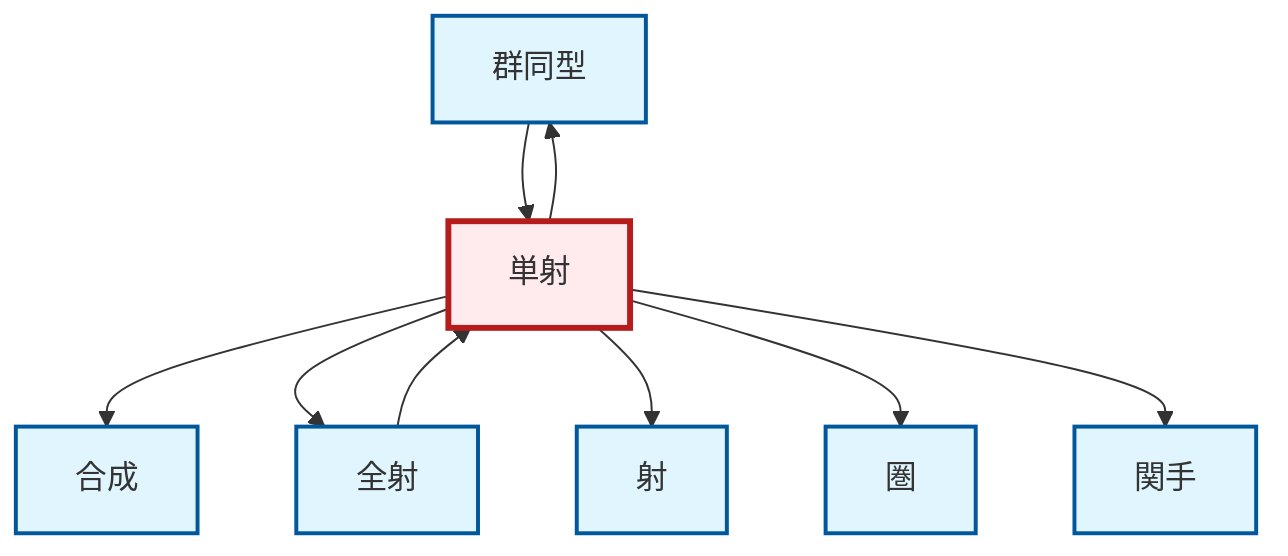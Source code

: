 graph TD
    classDef definition fill:#e1f5fe,stroke:#01579b,stroke-width:2px
    classDef theorem fill:#f3e5f5,stroke:#4a148c,stroke-width:2px
    classDef axiom fill:#fff3e0,stroke:#e65100,stroke-width:2px
    classDef example fill:#e8f5e9,stroke:#1b5e20,stroke-width:2px
    classDef current fill:#ffebee,stroke:#b71c1c,stroke-width:3px
    def-composition["合成"]:::definition
    def-isomorphism["群同型"]:::definition
    def-functor["関手"]:::definition
    def-epimorphism["全射"]:::definition
    def-monomorphism["単射"]:::definition
    def-category["圏"]:::definition
    def-morphism["射"]:::definition
    def-monomorphism --> def-composition
    def-monomorphism --> def-isomorphism
    def-monomorphism --> def-epimorphism
    def-monomorphism --> def-morphism
    def-isomorphism --> def-monomorphism
    def-epimorphism --> def-monomorphism
    def-monomorphism --> def-category
    def-monomorphism --> def-functor
    class def-monomorphism current